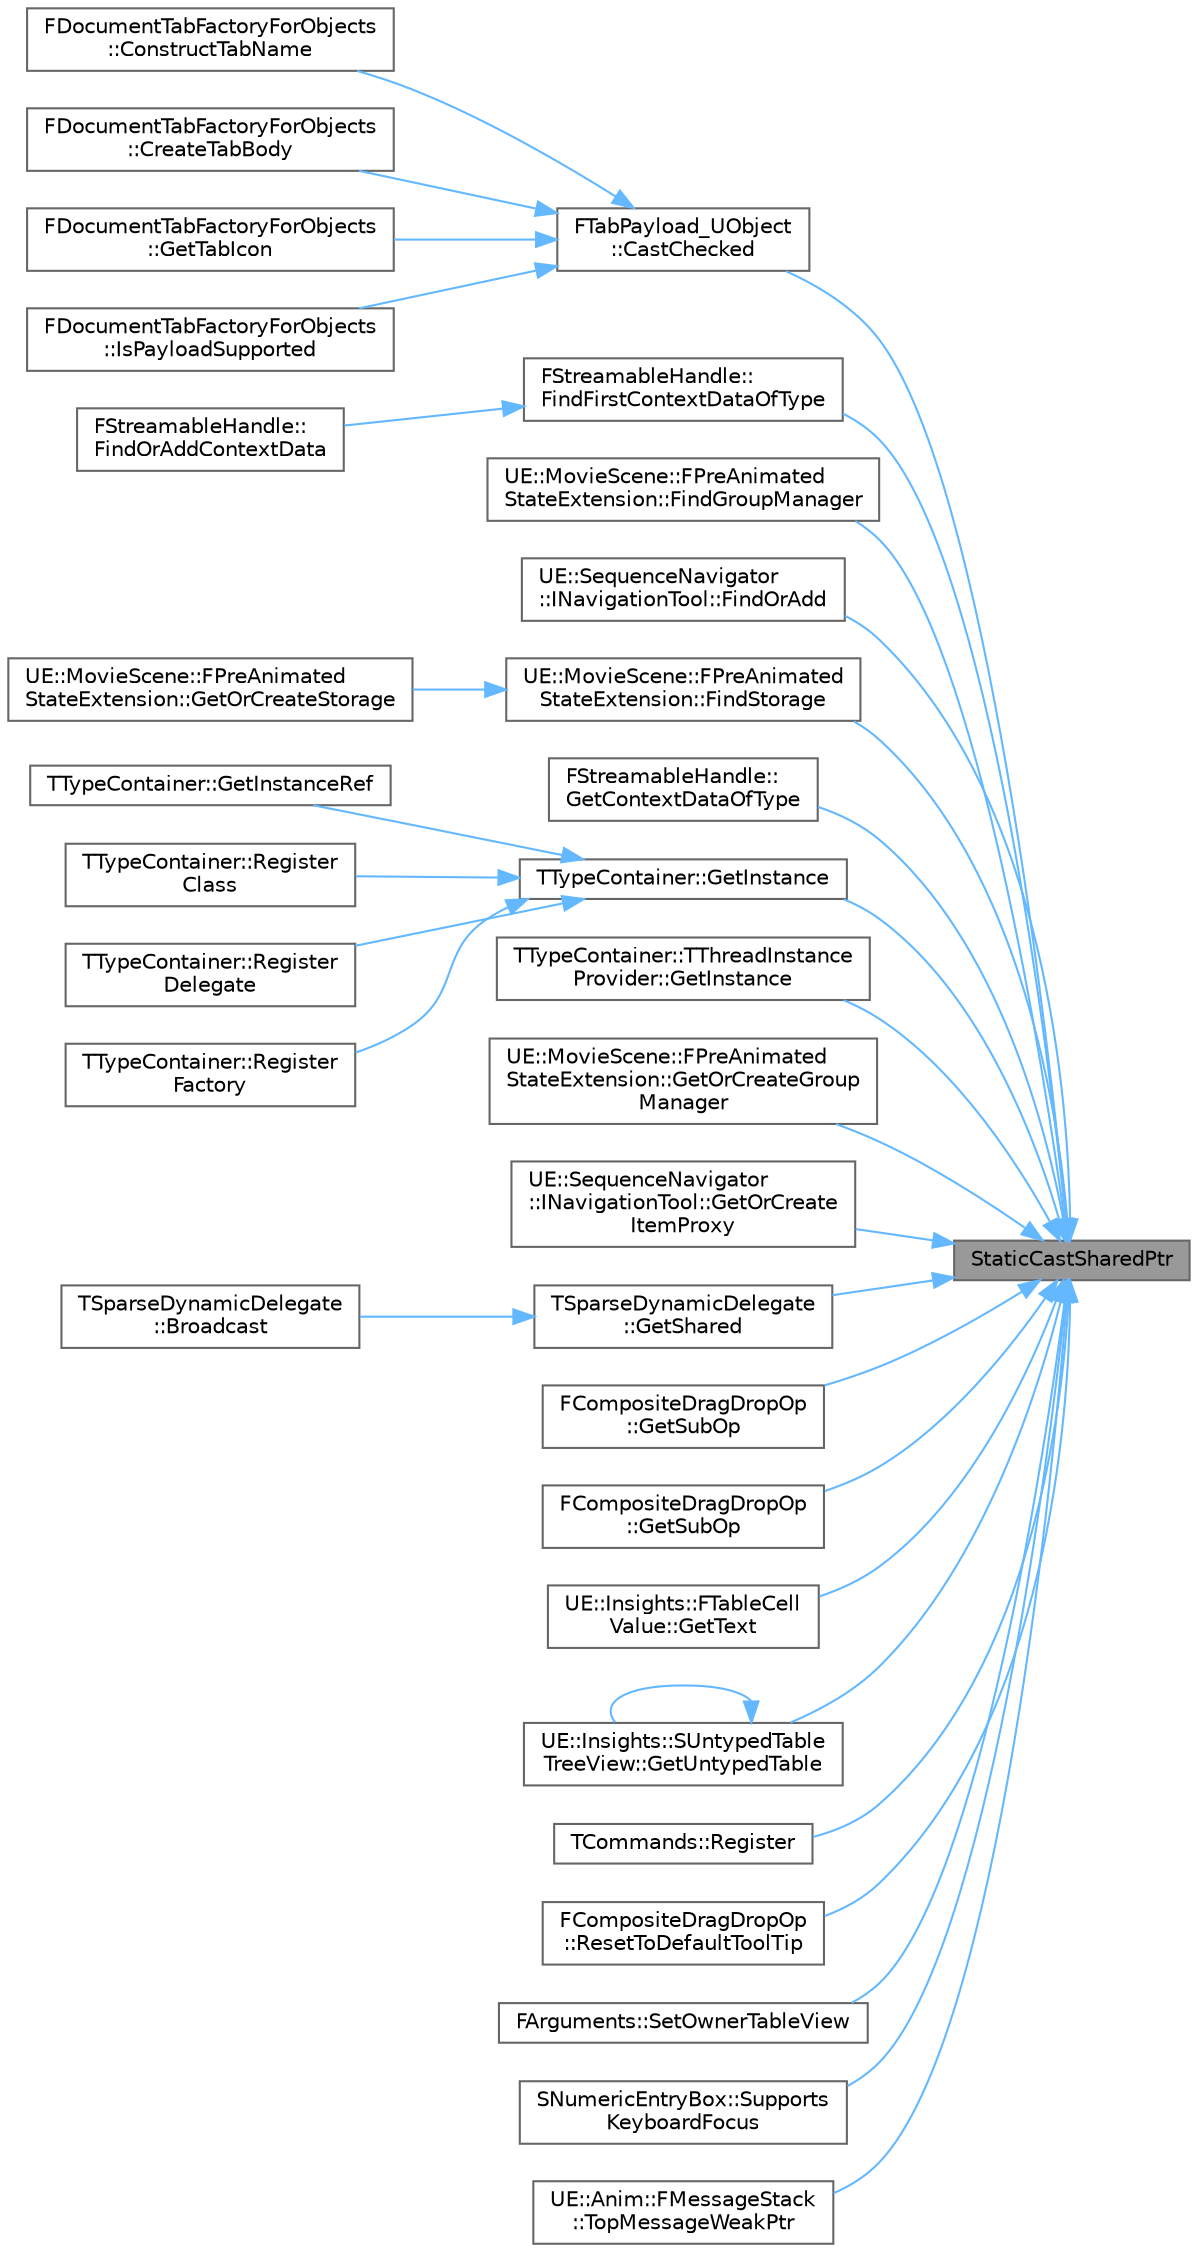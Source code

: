digraph "StaticCastSharedPtr"
{
 // INTERACTIVE_SVG=YES
 // LATEX_PDF_SIZE
  bgcolor="transparent";
  edge [fontname=Helvetica,fontsize=10,labelfontname=Helvetica,labelfontsize=10];
  node [fontname=Helvetica,fontsize=10,shape=box,height=0.2,width=0.4];
  rankdir="RL";
  Node1 [id="Node000001",label="StaticCastSharedPtr",height=0.2,width=0.4,color="gray40", fillcolor="grey60", style="filled", fontcolor="black",tooltip="Casts a shared pointer of one type to another type."];
  Node1 -> Node2 [id="edge1_Node000001_Node000002",dir="back",color="steelblue1",style="solid",tooltip=" "];
  Node2 [id="Node000002",label="FTabPayload_UObject\l::CastChecked",height=0.2,width=0.4,color="grey40", fillcolor="white", style="filled",URL="$d6/d2e/structFTabPayload__UObject.html#a61f1ea99d17e7d17b029b0b444eb075c",tooltip=" "];
  Node2 -> Node3 [id="edge2_Node000002_Node000003",dir="back",color="steelblue1",style="solid",tooltip=" "];
  Node3 [id="Node000003",label="FDocumentTabFactoryForObjects\l::ConstructTabName",height=0.2,width=0.4,color="grey40", fillcolor="white", style="filled",URL="$d2/dd0/structFDocumentTabFactoryForObjects.html#a28ed1b6ff75eaa6067636db818b5b9fb",tooltip=" "];
  Node2 -> Node4 [id="edge3_Node000002_Node000004",dir="back",color="steelblue1",style="solid",tooltip=" "];
  Node4 [id="Node000004",label="FDocumentTabFactoryForObjects\l::CreateTabBody",height=0.2,width=0.4,color="grey40", fillcolor="white", style="filled",URL="$d2/dd0/structFDocumentTabFactoryForObjects.html#aaad2b68e8f6cf00e0e90544c23abb10c",tooltip=" "];
  Node2 -> Node5 [id="edge4_Node000002_Node000005",dir="back",color="steelblue1",style="solid",tooltip=" "];
  Node5 [id="Node000005",label="FDocumentTabFactoryForObjects\l::GetTabIcon",height=0.2,width=0.4,color="grey40", fillcolor="white", style="filled",URL="$d2/dd0/structFDocumentTabFactoryForObjects.html#a01137821ea7308b5f0b617a658e57c16",tooltip=" "];
  Node2 -> Node6 [id="edge5_Node000002_Node000006",dir="back",color="steelblue1",style="solid",tooltip=" "];
  Node6 [id="Node000006",label="FDocumentTabFactoryForObjects\l::IsPayloadSupported",height=0.2,width=0.4,color="grey40", fillcolor="white", style="filled",URL="$d2/dd0/structFDocumentTabFactoryForObjects.html#acfcc370a5426662e87a35ffe39420452",tooltip=" "];
  Node1 -> Node7 [id="edge6_Node000001_Node000007",dir="back",color="steelblue1",style="solid",tooltip=" "];
  Node7 [id="Node000007",label="FStreamableHandle::\lFindFirstContextDataOfType",height=0.2,width=0.4,color="grey40", fillcolor="white", style="filled",URL="$df/d25/structFStreamableHandle.html#aa67c2df16d67027ac90b9ad346f362e1",tooltip="Finds the first instance of a contextual data struct which is attached to this handle."];
  Node7 -> Node8 [id="edge7_Node000007_Node000008",dir="back",color="steelblue1",style="solid",tooltip=" "];
  Node8 [id="Node000008",label="FStreamableHandle::\lFindOrAddContextData",height=0.2,width=0.4,color="grey40", fillcolor="white", style="filled",URL="$df/d25/structFStreamableHandle.html#ae7e9bd5f7017d309aaa479dfe0383822",tooltip="Gives you a mutable reference to a contextual data struct of the specified type."];
  Node1 -> Node9 [id="edge8_Node000001_Node000009",dir="back",color="steelblue1",style="solid",tooltip=" "];
  Node9 [id="Node000009",label="UE::MovieScene::FPreAnimated\lStateExtension::FindGroupManager",height=0.2,width=0.4,color="grey40", fillcolor="white", style="filled",URL="$d4/d70/structUE_1_1MovieScene_1_1FPreAnimatedStateExtension.html#a52f76f16f5bf1417cb7c36870e398fc3",tooltip="Find a group manager by its type."];
  Node1 -> Node10 [id="edge9_Node000001_Node000010",dir="back",color="steelblue1",style="solid",tooltip=" "];
  Node10 [id="Node000010",label="UE::SequenceNavigator\l::INavigationTool::FindOrAdd",height=0.2,width=0.4,color="grey40", fillcolor="white", style="filled",URL="$d4/dbb/classUE_1_1SequenceNavigator_1_1INavigationTool.html#abeb159541287ff1962d17b106fe2aa20",tooltip="Instantiates a new Item and automatically registers it to the Navigation Tool."];
  Node1 -> Node11 [id="edge10_Node000001_Node000011",dir="back",color="steelblue1",style="solid",tooltip=" "];
  Node11 [id="Node000011",label="UE::MovieScene::FPreAnimated\lStateExtension::FindStorage",height=0.2,width=0.4,color="grey40", fillcolor="white", style="filled",URL="$d4/d70/structUE_1_1MovieScene_1_1FPreAnimatedStateExtension.html#adbabecbc3db20352e04af7e98de11c55",tooltip="Find a specific storage type by its ID."];
  Node11 -> Node12 [id="edge11_Node000011_Node000012",dir="back",color="steelblue1",style="solid",tooltip=" "];
  Node12 [id="Node000012",label="UE::MovieScene::FPreAnimated\lStateExtension::GetOrCreateStorage",height=0.2,width=0.4,color="grey40", fillcolor="white", style="filled",URL="$d4/d70/structUE_1_1MovieScene_1_1FPreAnimatedStateExtension.html#aa1130ba195bc937edcbb3cc9e125eda4",tooltip="Get a specific type of storage, creating it if it does not already exist."];
  Node1 -> Node13 [id="edge12_Node000001_Node000013",dir="back",color="steelblue1",style="solid",tooltip=" "];
  Node13 [id="Node000013",label="FStreamableHandle::\lGetContextDataOfType",height=0.2,width=0.4,color="grey40", fillcolor="white", style="filled",URL="$df/d25/structFStreamableHandle.html#a0b78449648f059493728992e951b9c37",tooltip="Finds all instances of a contextual data struct which are attached to this handle."];
  Node1 -> Node14 [id="edge13_Node000001_Node000014",dir="back",color="steelblue1",style="solid",tooltip=" "];
  Node14 [id="Node000014",label="TTypeContainer::GetInstance",height=0.2,width=0.4,color="grey40", fillcolor="white", style="filled",URL="$d6/df5/classTTypeContainer.html#a4e13fa45cd8b8d4eb7597d48009e80f1",tooltip="Gets a shared pointer to an instance of the specified class."];
  Node14 -> Node15 [id="edge14_Node000014_Node000015",dir="back",color="steelblue1",style="solid",tooltip=" "];
  Node15 [id="Node000015",label="TTypeContainer::GetInstanceRef",height=0.2,width=0.4,color="grey40", fillcolor="white", style="filled",URL="$d6/df5/classTTypeContainer.html#a3159108d5ad7c66a3fdf60c6cb89bc55",tooltip="Gets a shared reference to an instance of the specified class."];
  Node14 -> Node16 [id="edge15_Node000014_Node000016",dir="back",color="steelblue1",style="solid",tooltip=" "];
  Node16 [id="Node000016",label="TTypeContainer::Register\lClass",height=0.2,width=0.4,color="grey40", fillcolor="white", style="filled",URL="$d6/df5/classTTypeContainer.html#a9d90ba680e9d888b508990e813d2332b",tooltip="Registers a class for instances of the specified class."];
  Node14 -> Node17 [id="edge16_Node000014_Node000017",dir="back",color="steelblue1",style="solid",tooltip=" "];
  Node17 [id="Node000017",label="TTypeContainer::Register\lDelegate",height=0.2,width=0.4,color="grey40", fillcolor="white", style="filled",URL="$d6/df5/classTTypeContainer.html#a46c146a5c3b672e74dad270befe8da9c",tooltip="Register a factory delegate for the specified class."];
  Node14 -> Node18 [id="edge17_Node000014_Node000018",dir="back",color="steelblue1",style="solid",tooltip=" "];
  Node18 [id="Node000018",label="TTypeContainer::Register\lFactory",height=0.2,width=0.4,color="grey40", fillcolor="white", style="filled",URL="$d6/df5/classTTypeContainer.html#a889a0083edd829c3c37696c5d0884135",tooltip="Register a factory function for the specified class."];
  Node1 -> Node19 [id="edge18_Node000001_Node000019",dir="back",color="steelblue1",style="solid",tooltip=" "];
  Node19 [id="Node000019",label="TTypeContainer::TThreadInstance\lProvider::GetInstance",height=0.2,width=0.4,color="grey40", fillcolor="white", style="filled",URL="$d9/da3/structTTypeContainer_1_1TThreadInstanceProvider.html#a224f06ac0f152cc0d08a4fae442ad712",tooltip="Gets an instance of a class."];
  Node1 -> Node20 [id="edge19_Node000001_Node000020",dir="back",color="steelblue1",style="solid",tooltip=" "];
  Node20 [id="Node000020",label="UE::MovieScene::FPreAnimated\lStateExtension::GetOrCreateGroup\lManager",height=0.2,width=0.4,color="grey40", fillcolor="white", style="filled",URL="$d4/d70/structUE_1_1MovieScene_1_1FPreAnimatedStateExtension.html#ac6d4d3615c3c2feb28b42f329a272ae0",tooltip="Get or create a group manager by its type."];
  Node1 -> Node21 [id="edge20_Node000001_Node000021",dir="back",color="steelblue1",style="solid",tooltip=" "];
  Node21 [id="Node000021",label="UE::SequenceNavigator\l::INavigationTool::GetOrCreate\lItemProxy",height=0.2,width=0.4,color="grey40", fillcolor="white", style="filled",URL="$d4/dbb/classUE_1_1SequenceNavigator_1_1INavigationTool.html#ac9f86bc6c667addc7ac2e871f889c51e",tooltip="Tries to get the Item Proxy Factory for the given Item Proxy type, first trying the Navigation Tool R..."];
  Node1 -> Node22 [id="edge21_Node000001_Node000022",dir="back",color="steelblue1",style="solid",tooltip=" "];
  Node22 [id="Node000022",label="TSparseDynamicDelegate\l::GetShared",height=0.2,width=0.4,color="grey40", fillcolor="white", style="filled",URL="$db/d28/structTSparseDynamicDelegate.html#a05ac418f62f3ecc9d2fec5c91711a230",tooltip="Returns the multicast delegate if any delegates are bound to the sparse delegate."];
  Node22 -> Node23 [id="edge22_Node000022_Node000023",dir="back",color="steelblue1",style="solid",tooltip=" "];
  Node23 [id="Node000023",label="TSparseDynamicDelegate\l::Broadcast",height=0.2,width=0.4,color="grey40", fillcolor="white", style="filled",URL="$db/d28/structTSparseDynamicDelegate.html#aff735e10d1a242339372daf2da8cf755",tooltip="Broadcasts this delegate to all bound objects, except to those that may have expired."];
  Node1 -> Node24 [id="edge23_Node000001_Node000024",dir="back",color="steelblue1",style="solid",tooltip=" "];
  Node24 [id="Node000024",label="FCompositeDragDropOp\l::GetSubOp",height=0.2,width=0.4,color="grey40", fillcolor="white", style="filled",URL="$d5/d34/classFCompositeDragDropOp.html#a228eb0de90cd1761bd533fe33e86c54a",tooltip=" "];
  Node1 -> Node25 [id="edge24_Node000001_Node000025",dir="back",color="steelblue1",style="solid",tooltip=" "];
  Node25 [id="Node000025",label="FCompositeDragDropOp\l::GetSubOp",height=0.2,width=0.4,color="grey40", fillcolor="white", style="filled",URL="$d5/d34/classFCompositeDragDropOp.html#aa9b39e021bea6bf399b241a6e7268441",tooltip=" "];
  Node1 -> Node26 [id="edge25_Node000001_Node000026",dir="back",color="steelblue1",style="solid",tooltip=" "];
  Node26 [id="Node000026",label="UE::Insights::FTableCell\lValue::GetText",height=0.2,width=0.4,color="grey40", fillcolor="white", style="filled",URL="$d0/de1/structUE_1_1Insights_1_1FTableCellValue.html#a385dd1c2b157dbc0ed648423a5adbc70",tooltip=" "];
  Node1 -> Node27 [id="edge26_Node000001_Node000027",dir="back",color="steelblue1",style="solid",tooltip=" "];
  Node27 [id="Node000027",label="UE::Insights::SUntypedTable\lTreeView::GetUntypedTable",height=0.2,width=0.4,color="grey40", fillcolor="white", style="filled",URL="$d6/d47/classUE_1_1Insights_1_1SUntypedTableTreeView.html#affd34eda3c591b898fe1bae1129a146c",tooltip=" "];
  Node27 -> Node27 [id="edge27_Node000027_Node000027",dir="back",color="steelblue1",style="solid",tooltip=" "];
  Node1 -> Node28 [id="edge28_Node000001_Node000028",dir="back",color="steelblue1",style="solid",tooltip=" "];
  Node28 [id="Node000028",label="TCommands::Register",height=0.2,width=0.4,color="grey40", fillcolor="white", style="filled",URL="$de/d91/classTCommands.html#acabbfd334dfd09345ed1056b181b9f5e",tooltip="Use this method to register commands."];
  Node1 -> Node29 [id="edge29_Node000001_Node000029",dir="back",color="steelblue1",style="solid",tooltip=" "];
  Node29 [id="Node000029",label="FCompositeDragDropOp\l::ResetToDefaultToolTip",height=0.2,width=0.4,color="grey40", fillcolor="white", style="filled",URL="$d5/d34/classFCompositeDragDropOp.html#a374b6b92ccb3c0a96d72aa6ba671135f",tooltip="Set the decorator back to the icon and text defined by the default."];
  Node1 -> Node30 [id="edge30_Node000001_Node000030",dir="back",color="steelblue1",style="solid",tooltip=" "];
  Node30 [id="Node000030",label="FArguments::SetOwnerTableView",height=0.2,width=0.4,color="grey40", fillcolor="white", style="filled",URL="$d4/dd9/classSTableRow.html#aab86ff271b622b0784679bf2cacbede7",tooltip=" "];
  Node1 -> Node31 [id="edge31_Node000001_Node000031",dir="back",color="steelblue1",style="solid",tooltip=" "];
  Node31 [id="Node000031",label="SNumericEntryBox::Supports\lKeyboardFocus",height=0.2,width=0.4,color="grey40", fillcolor="white", style="filled",URL="$dc/db6/classSNumericEntryBox.html#a0def7fe69288dc9fc0a1c7a6c1cf22c6",tooltip="Checks to see if this widget supports keyboard focus."];
  Node1 -> Node32 [id="edge32_Node000001_Node000032",dir="back",color="steelblue1",style="solid",tooltip=" "];
  Node32 [id="Node000032",label="UE::Anim::FMessageStack\l::TopMessageWeakPtr",height=0.2,width=0.4,color="grey40", fillcolor="white", style="filled",URL="$d4/db2/structUE_1_1Anim_1_1FMessageStack.html#aaa2ca79c6484522af1780ec62e1588cd",tooltip=" "];
}
